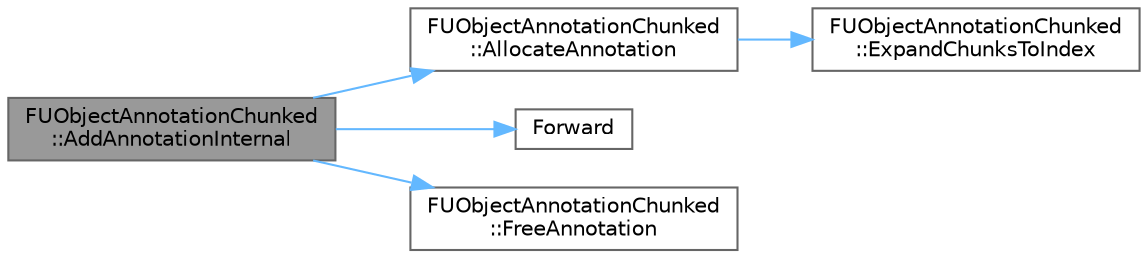 digraph "FUObjectAnnotationChunked::AddAnnotationInternal"
{
 // INTERACTIVE_SVG=YES
 // LATEX_PDF_SIZE
  bgcolor="transparent";
  edge [fontname=Helvetica,fontsize=10,labelfontname=Helvetica,labelfontsize=10];
  node [fontname=Helvetica,fontsize=10,shape=box,height=0.2,width=0.4];
  rankdir="LR";
  Node1 [id="Node000001",label="FUObjectAnnotationChunked\l::AddAnnotationInternal",height=0.2,width=0.4,color="gray40", fillcolor="grey60", style="filled", fontcolor="black",tooltip="Adds a new annotation for the specified index."];
  Node1 -> Node2 [id="edge1_Node000001_Node000002",color="steelblue1",style="solid",tooltip=" "];
  Node2 [id="Node000002",label="FUObjectAnnotationChunked\l::AllocateAnnotation",height=0.2,width=0.4,color="grey40", fillcolor="white", style="filled",URL="$db/d5f/classFUObjectAnnotationChunked.html#a481d9b919e9d3eb9ac9f6c5d08e6bb13",tooltip="Initializes an annotation for the specified index, makes sure the chunk it resides in is allocated."];
  Node2 -> Node3 [id="edge2_Node000002_Node000003",color="steelblue1",style="solid",tooltip=" "];
  Node3 [id="Node000003",label="FUObjectAnnotationChunked\l::ExpandChunksToIndex",height=0.2,width=0.4,color="grey40", fillcolor="white", style="filled",URL="$db/d5f/classFUObjectAnnotationChunked.html#af65ec4e3b69ccbbc4a71755dc5a2abfd",tooltip="Makes sure we have enough chunks to fit the new index."];
  Node1 -> Node4 [id="edge3_Node000001_Node000004",color="steelblue1",style="solid",tooltip=" "];
  Node4 [id="Node000004",label="Forward",height=0.2,width=0.4,color="grey40", fillcolor="white", style="filled",URL="$d4/d24/UnrealTemplate_8h.html#a68f280c1d561a8899a1e9e3ea8405d00",tooltip="Forward will cast a reference to an rvalue reference."];
  Node1 -> Node5 [id="edge4_Node000001_Node000005",color="steelblue1",style="solid",tooltip=" "];
  Node5 [id="Node000005",label="FUObjectAnnotationChunked\l::FreeAnnotation",height=0.2,width=0.4,color="grey40", fillcolor="white", style="filled",URL="$db/d5f/classFUObjectAnnotationChunked.html#a57cf3a80e1b49a54527dfe6969953424",tooltip="Frees the annotation for the specified index."];
}
